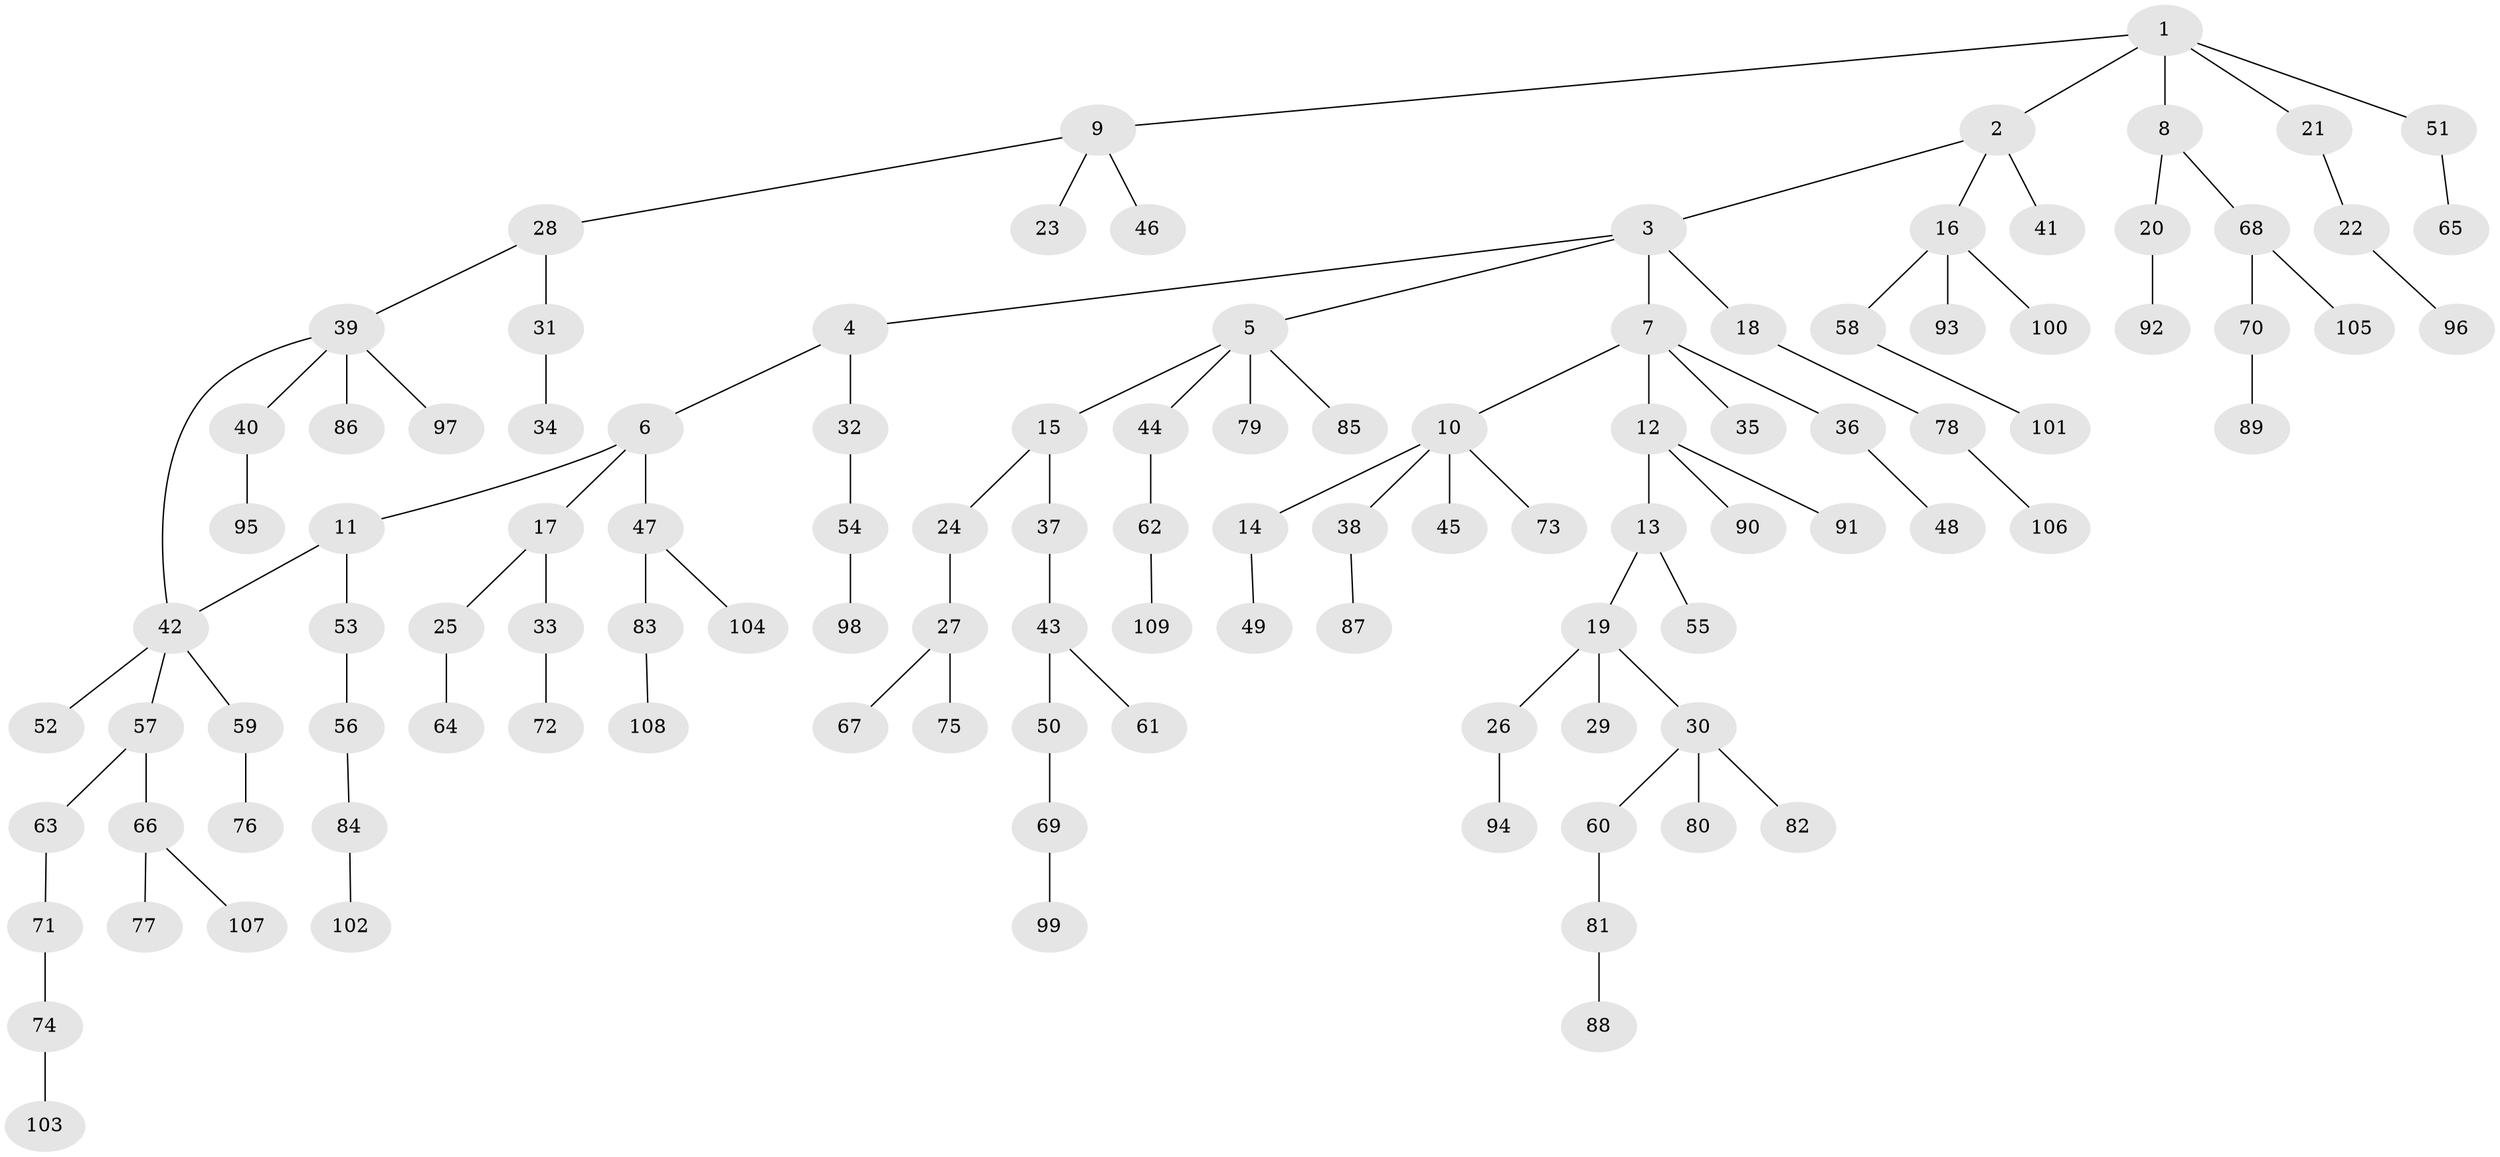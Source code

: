 // Generated by graph-tools (version 1.1) at 2025/10/02/27/25 16:10:53]
// undirected, 109 vertices, 109 edges
graph export_dot {
graph [start="1"]
  node [color=gray90,style=filled];
  1;
  2;
  3;
  4;
  5;
  6;
  7;
  8;
  9;
  10;
  11;
  12;
  13;
  14;
  15;
  16;
  17;
  18;
  19;
  20;
  21;
  22;
  23;
  24;
  25;
  26;
  27;
  28;
  29;
  30;
  31;
  32;
  33;
  34;
  35;
  36;
  37;
  38;
  39;
  40;
  41;
  42;
  43;
  44;
  45;
  46;
  47;
  48;
  49;
  50;
  51;
  52;
  53;
  54;
  55;
  56;
  57;
  58;
  59;
  60;
  61;
  62;
  63;
  64;
  65;
  66;
  67;
  68;
  69;
  70;
  71;
  72;
  73;
  74;
  75;
  76;
  77;
  78;
  79;
  80;
  81;
  82;
  83;
  84;
  85;
  86;
  87;
  88;
  89;
  90;
  91;
  92;
  93;
  94;
  95;
  96;
  97;
  98;
  99;
  100;
  101;
  102;
  103;
  104;
  105;
  106;
  107;
  108;
  109;
  1 -- 2;
  1 -- 8;
  1 -- 9;
  1 -- 21;
  1 -- 51;
  2 -- 3;
  2 -- 16;
  2 -- 41;
  3 -- 4;
  3 -- 5;
  3 -- 7;
  3 -- 18;
  4 -- 6;
  4 -- 32;
  5 -- 15;
  5 -- 44;
  5 -- 79;
  5 -- 85;
  6 -- 11;
  6 -- 17;
  6 -- 47;
  7 -- 10;
  7 -- 12;
  7 -- 35;
  7 -- 36;
  8 -- 20;
  8 -- 68;
  9 -- 23;
  9 -- 28;
  9 -- 46;
  10 -- 14;
  10 -- 38;
  10 -- 45;
  10 -- 73;
  11 -- 42;
  11 -- 53;
  12 -- 13;
  12 -- 90;
  12 -- 91;
  13 -- 19;
  13 -- 55;
  14 -- 49;
  15 -- 24;
  15 -- 37;
  16 -- 58;
  16 -- 93;
  16 -- 100;
  17 -- 25;
  17 -- 33;
  18 -- 78;
  19 -- 26;
  19 -- 29;
  19 -- 30;
  20 -- 92;
  21 -- 22;
  22 -- 96;
  24 -- 27;
  25 -- 64;
  26 -- 94;
  27 -- 67;
  27 -- 75;
  28 -- 31;
  28 -- 39;
  30 -- 60;
  30 -- 80;
  30 -- 82;
  31 -- 34;
  32 -- 54;
  33 -- 72;
  36 -- 48;
  37 -- 43;
  38 -- 87;
  39 -- 40;
  39 -- 86;
  39 -- 97;
  39 -- 42;
  40 -- 95;
  42 -- 52;
  42 -- 57;
  42 -- 59;
  43 -- 50;
  43 -- 61;
  44 -- 62;
  47 -- 83;
  47 -- 104;
  50 -- 69;
  51 -- 65;
  53 -- 56;
  54 -- 98;
  56 -- 84;
  57 -- 63;
  57 -- 66;
  58 -- 101;
  59 -- 76;
  60 -- 81;
  62 -- 109;
  63 -- 71;
  66 -- 77;
  66 -- 107;
  68 -- 70;
  68 -- 105;
  69 -- 99;
  70 -- 89;
  71 -- 74;
  74 -- 103;
  78 -- 106;
  81 -- 88;
  83 -- 108;
  84 -- 102;
}
